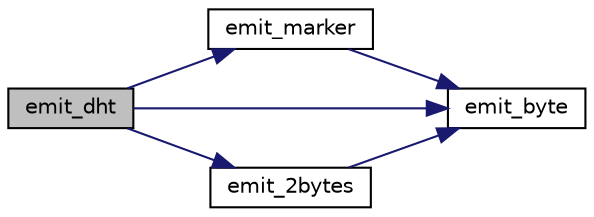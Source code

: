 digraph "emit_dht"
{
 // LATEX_PDF_SIZE
  bgcolor="transparent";
  edge [fontname="Helvetica",fontsize="10",labelfontname="Helvetica",labelfontsize="10"];
  node [fontname="Helvetica",fontsize="10",shape=record];
  rankdir="LR";
  Node72 [label="emit_dht",height=0.2,width=0.4,color="black", fillcolor="grey75", style="filled", fontcolor="black",tooltip=" "];
  Node72 -> Node73 [color="midnightblue",fontsize="10",style="solid",fontname="Helvetica"];
  Node73 [label="emit_marker",height=0.2,width=0.4,color="black",URL="$jcmarker_8c.html#ac0f824579de49431507514270155e053",tooltip=" "];
  Node73 -> Node74 [color="midnightblue",fontsize="10",style="solid",fontname="Helvetica"];
  Node74 [label="emit_byte",height=0.2,width=0.4,color="black",URL="$jcmarker_8c.html#a08eca462b2b57f23ee007a57a39dbded",tooltip=" "];
  Node72 -> Node75 [color="midnightblue",fontsize="10",style="solid",fontname="Helvetica"];
  Node75 [label="emit_2bytes",height=0.2,width=0.4,color="black",URL="$jcmarker_8c.html#ab1f72cd7a3d8f4b5679ddc051e44ad17",tooltip=" "];
  Node75 -> Node74 [color="midnightblue",fontsize="10",style="solid",fontname="Helvetica"];
  Node72 -> Node74 [color="midnightblue",fontsize="10",style="solid",fontname="Helvetica"];
}
